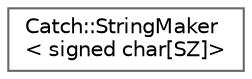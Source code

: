 digraph "Graphical Class Hierarchy"
{
 // LATEX_PDF_SIZE
  bgcolor="transparent";
  edge [fontname=Helvetica,fontsize=10,labelfontname=Helvetica,labelfontsize=10];
  node [fontname=Helvetica,fontsize=10,shape=box,height=0.2,width=0.4];
  rankdir="LR";
  Node0 [label="Catch::StringMaker\l\< signed char[SZ]\>",height=0.2,width=0.4,color="grey40", fillcolor="white", style="filled",URL="$struct_catch_1_1_string_maker_3_01signed_01char_0f_s_z_0e_4.html",tooltip=" "];
}
